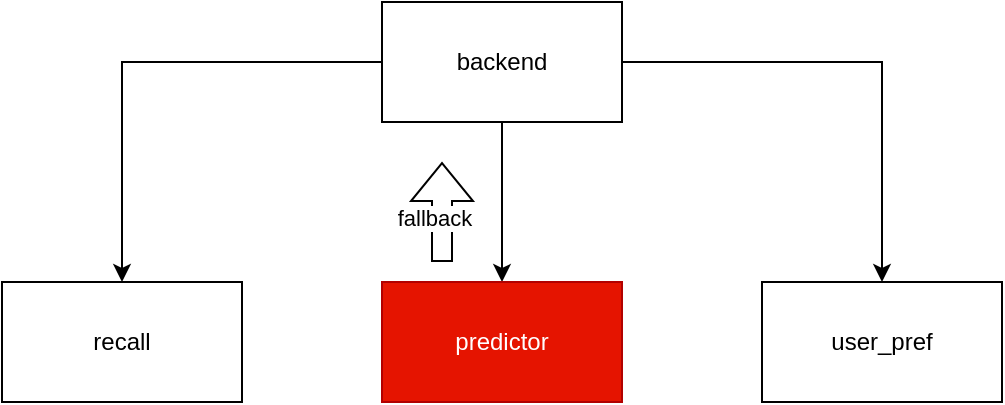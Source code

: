 <mxfile version="22.1.18" type="github">
  <diagram name="第 1 页" id="hA1kyTlqOeRE1z9NnlmM">
    <mxGraphModel dx="872" dy="684" grid="1" gridSize="10" guides="1" tooltips="1" connect="1" arrows="1" fold="1" page="1" pageScale="1" pageWidth="827" pageHeight="1169" math="0" shadow="0">
      <root>
        <mxCell id="0" />
        <mxCell id="1" parent="0" />
        <mxCell id="9ORtxgxeFAQ1GMaT3hlj-2" style="edgeStyle=orthogonalEdgeStyle;rounded=0;orthogonalLoop=1;jettySize=auto;html=1;" edge="1" parent="1" source="9ORtxgxeFAQ1GMaT3hlj-1" target="9ORtxgxeFAQ1GMaT3hlj-3">
          <mxGeometry relative="1" as="geometry">
            <mxPoint x="210" y="340" as="targetPoint" />
          </mxGeometry>
        </mxCell>
        <mxCell id="9ORtxgxeFAQ1GMaT3hlj-6" style="edgeStyle=orthogonalEdgeStyle;rounded=0;orthogonalLoop=1;jettySize=auto;html=1;entryX=0.5;entryY=0;entryDx=0;entryDy=0;" edge="1" parent="1" source="9ORtxgxeFAQ1GMaT3hlj-1" target="9ORtxgxeFAQ1GMaT3hlj-5">
          <mxGeometry relative="1" as="geometry" />
        </mxCell>
        <mxCell id="9ORtxgxeFAQ1GMaT3hlj-7" style="edgeStyle=orthogonalEdgeStyle;rounded=0;orthogonalLoop=1;jettySize=auto;html=1;" edge="1" parent="1" source="9ORtxgxeFAQ1GMaT3hlj-1" target="9ORtxgxeFAQ1GMaT3hlj-4">
          <mxGeometry relative="1" as="geometry" />
        </mxCell>
        <mxCell id="9ORtxgxeFAQ1GMaT3hlj-1" value="backend" style="rounded=0;whiteSpace=wrap;html=1;" vertex="1" parent="1">
          <mxGeometry x="340" y="170" width="120" height="60" as="geometry" />
        </mxCell>
        <mxCell id="9ORtxgxeFAQ1GMaT3hlj-3" value="recall" style="rounded=0;whiteSpace=wrap;html=1;" vertex="1" parent="1">
          <mxGeometry x="150" y="310" width="120" height="60" as="geometry" />
        </mxCell>
        <mxCell id="9ORtxgxeFAQ1GMaT3hlj-4" value="user_pref" style="rounded=0;whiteSpace=wrap;html=1;" vertex="1" parent="1">
          <mxGeometry x="530" y="310" width="120" height="60" as="geometry" />
        </mxCell>
        <mxCell id="9ORtxgxeFAQ1GMaT3hlj-5" value="predictor" style="rounded=0;whiteSpace=wrap;html=1;fillColor=#e51400;strokeColor=#B20000;fontColor=#ffffff;" vertex="1" parent="1">
          <mxGeometry x="340" y="310" width="120" height="60" as="geometry" />
        </mxCell>
        <mxCell id="9ORtxgxeFAQ1GMaT3hlj-8" value="" style="shape=flexArrow;endArrow=classic;html=1;rounded=0;" edge="1" parent="1">
          <mxGeometry width="50" height="50" relative="1" as="geometry">
            <mxPoint x="370" y="300" as="sourcePoint" />
            <mxPoint x="370" y="250" as="targetPoint" />
          </mxGeometry>
        </mxCell>
        <mxCell id="9ORtxgxeFAQ1GMaT3hlj-9" value="fallback" style="edgeLabel;html=1;align=center;verticalAlign=middle;resizable=0;points=[];" vertex="1" connectable="0" parent="9ORtxgxeFAQ1GMaT3hlj-8">
          <mxGeometry x="-0.12" y="4" relative="1" as="geometry">
            <mxPoint as="offset" />
          </mxGeometry>
        </mxCell>
      </root>
    </mxGraphModel>
  </diagram>
</mxfile>
